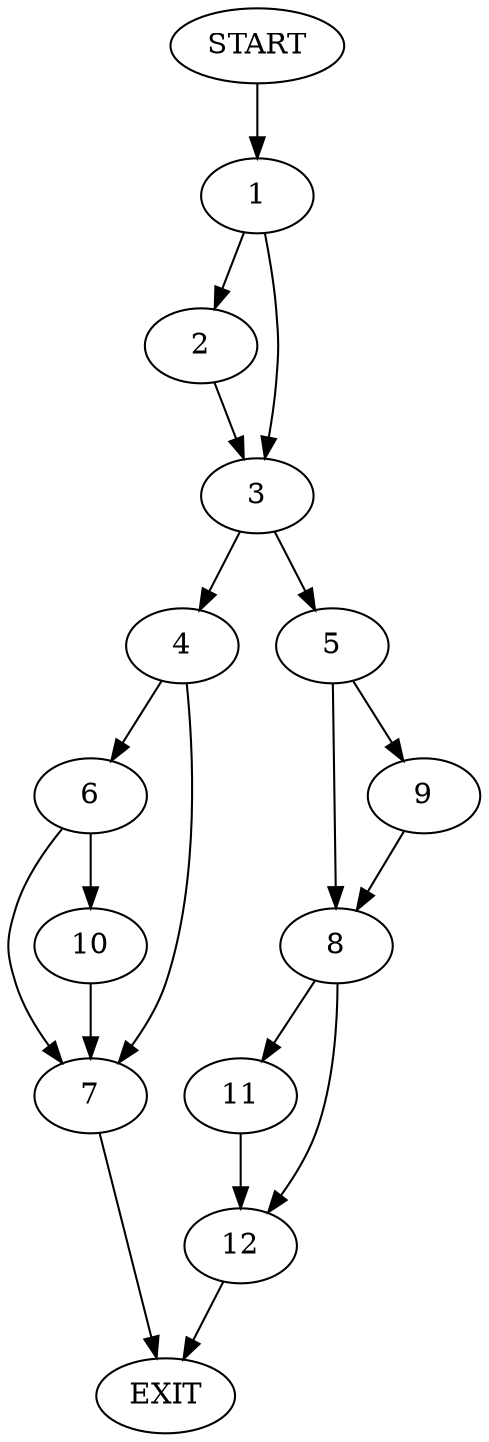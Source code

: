 digraph {
0 [label="START"]
13 [label="EXIT"]
0 -> 1
1 -> 2
1 -> 3
2 -> 3
3 -> 4
3 -> 5
4 -> 6
4 -> 7
5 -> 8
5 -> 9
6 -> 10
6 -> 7
7 -> 13
10 -> 7
9 -> 8
8 -> 11
8 -> 12
12 -> 13
11 -> 12
}
